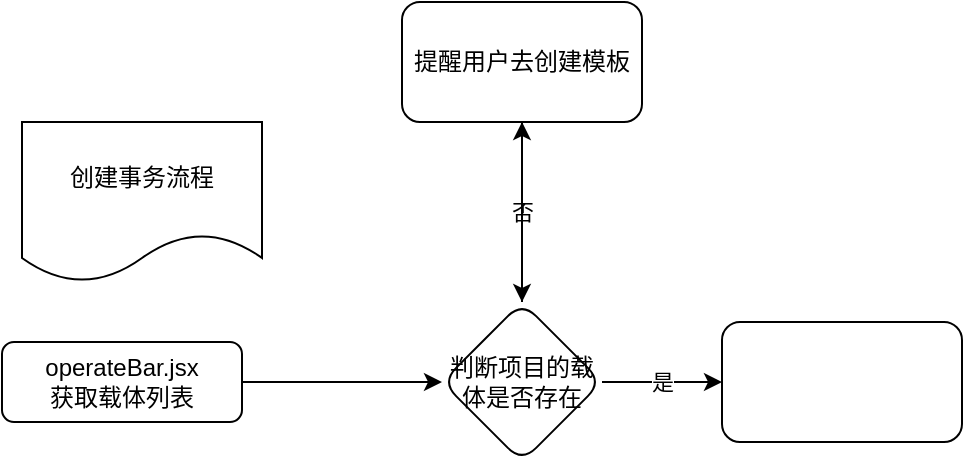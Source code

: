 <mxfile version="15.8.2" type="github">
  <diagram id="SJQmfbvc2cNs7uoPeDBN" name="Page-1">
    <mxGraphModel dx="1038" dy="1840" grid="1" gridSize="10" guides="1" tooltips="1" connect="1" arrows="1" fold="1" page="1" pageScale="1" pageWidth="827" pageHeight="1169" math="0" shadow="0">
      <root>
        <mxCell id="0" />
        <mxCell id="1" parent="0" />
        <mxCell id="KKVEfsLDX_-qeK4bz4M8-4" value="" style="edgeStyle=orthogonalEdgeStyle;rounded=0;orthogonalLoop=1;jettySize=auto;html=1;" edge="1" parent="1" source="KKVEfsLDX_-qeK4bz4M8-1" target="KKVEfsLDX_-qeK4bz4M8-3">
          <mxGeometry relative="1" as="geometry" />
        </mxCell>
        <mxCell id="KKVEfsLDX_-qeK4bz4M8-1" value="operateBar.jsx&lt;br&gt;获取载体列表" style="rounded=1;whiteSpace=wrap;html=1;" vertex="1" parent="1">
          <mxGeometry x="10" y="110" width="120" height="40" as="geometry" />
        </mxCell>
        <mxCell id="KKVEfsLDX_-qeK4bz4M8-2" value="创建事务流程" style="shape=document;whiteSpace=wrap;html=1;boundedLbl=1;" vertex="1" parent="1">
          <mxGeometry x="20" width="120" height="80" as="geometry" />
        </mxCell>
        <mxCell id="KKVEfsLDX_-qeK4bz4M8-7" value="否" style="edgeStyle=orthogonalEdgeStyle;rounded=0;orthogonalLoop=1;jettySize=auto;html=1;" edge="1" parent="1" source="KKVEfsLDX_-qeK4bz4M8-3">
          <mxGeometry relative="1" as="geometry">
            <mxPoint x="270" as="targetPoint" />
          </mxGeometry>
        </mxCell>
        <mxCell id="KKVEfsLDX_-qeK4bz4M8-11" value="是" style="edgeStyle=orthogonalEdgeStyle;rounded=0;orthogonalLoop=1;jettySize=auto;html=1;" edge="1" parent="1" source="KKVEfsLDX_-qeK4bz4M8-3" target="KKVEfsLDX_-qeK4bz4M8-10">
          <mxGeometry relative="1" as="geometry" />
        </mxCell>
        <mxCell id="KKVEfsLDX_-qeK4bz4M8-3" value="判断项目的载体是否存在" style="rhombus;whiteSpace=wrap;html=1;rounded=1;" vertex="1" parent="1">
          <mxGeometry x="230" y="90" width="80" height="80" as="geometry" />
        </mxCell>
        <mxCell id="KKVEfsLDX_-qeK4bz4M8-9" value="" style="edgeStyle=orthogonalEdgeStyle;rounded=0;orthogonalLoop=1;jettySize=auto;html=1;" edge="1" parent="1" source="KKVEfsLDX_-qeK4bz4M8-8" target="KKVEfsLDX_-qeK4bz4M8-3">
          <mxGeometry relative="1" as="geometry" />
        </mxCell>
        <mxCell id="KKVEfsLDX_-qeK4bz4M8-8" value="提醒用户去创建模板" style="rounded=1;whiteSpace=wrap;html=1;" vertex="1" parent="1">
          <mxGeometry x="210" y="-60" width="120" height="60" as="geometry" />
        </mxCell>
        <mxCell id="KKVEfsLDX_-qeK4bz4M8-10" value="" style="whiteSpace=wrap;html=1;rounded=1;" vertex="1" parent="1">
          <mxGeometry x="370" y="100" width="120" height="60" as="geometry" />
        </mxCell>
      </root>
    </mxGraphModel>
  </diagram>
</mxfile>

